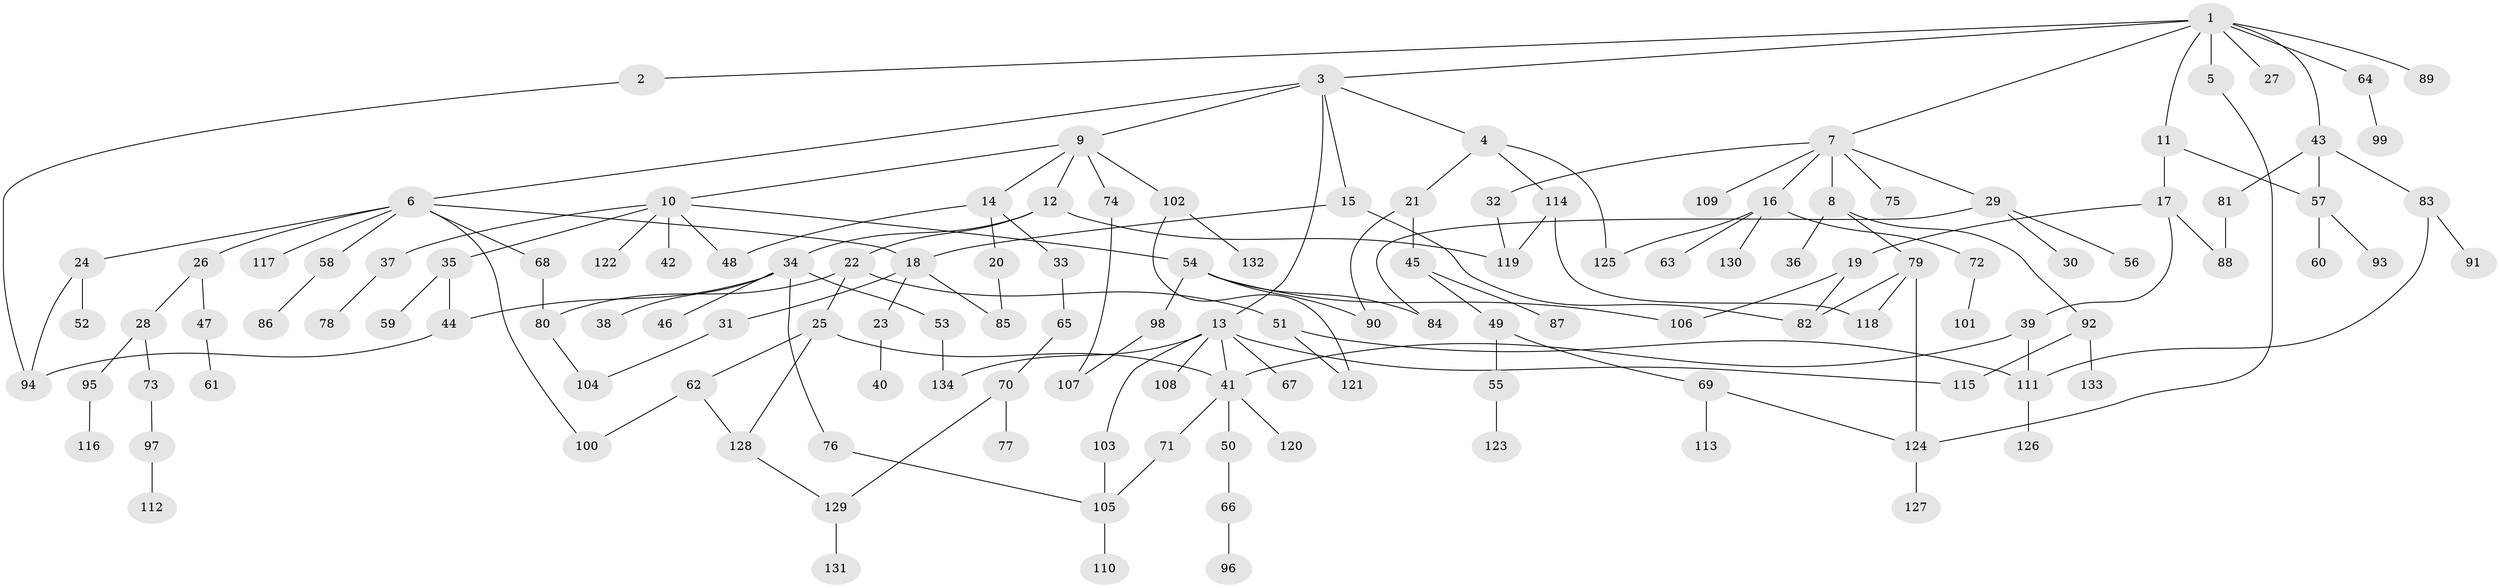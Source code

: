// Generated by graph-tools (version 1.1) at 2025/49/03/09/25 03:49:20]
// undirected, 134 vertices, 167 edges
graph export_dot {
graph [start="1"]
  node [color=gray90,style=filled];
  1;
  2;
  3;
  4;
  5;
  6;
  7;
  8;
  9;
  10;
  11;
  12;
  13;
  14;
  15;
  16;
  17;
  18;
  19;
  20;
  21;
  22;
  23;
  24;
  25;
  26;
  27;
  28;
  29;
  30;
  31;
  32;
  33;
  34;
  35;
  36;
  37;
  38;
  39;
  40;
  41;
  42;
  43;
  44;
  45;
  46;
  47;
  48;
  49;
  50;
  51;
  52;
  53;
  54;
  55;
  56;
  57;
  58;
  59;
  60;
  61;
  62;
  63;
  64;
  65;
  66;
  67;
  68;
  69;
  70;
  71;
  72;
  73;
  74;
  75;
  76;
  77;
  78;
  79;
  80;
  81;
  82;
  83;
  84;
  85;
  86;
  87;
  88;
  89;
  90;
  91;
  92;
  93;
  94;
  95;
  96;
  97;
  98;
  99;
  100;
  101;
  102;
  103;
  104;
  105;
  106;
  107;
  108;
  109;
  110;
  111;
  112;
  113;
  114;
  115;
  116;
  117;
  118;
  119;
  120;
  121;
  122;
  123;
  124;
  125;
  126;
  127;
  128;
  129;
  130;
  131;
  132;
  133;
  134;
  1 -- 2;
  1 -- 3;
  1 -- 5;
  1 -- 7;
  1 -- 11;
  1 -- 27;
  1 -- 43;
  1 -- 64;
  1 -- 89;
  2 -- 94;
  3 -- 4;
  3 -- 6;
  3 -- 9;
  3 -- 13;
  3 -- 15;
  4 -- 21;
  4 -- 114;
  4 -- 125;
  5 -- 124;
  6 -- 18;
  6 -- 24;
  6 -- 26;
  6 -- 58;
  6 -- 68;
  6 -- 117;
  6 -- 100;
  7 -- 8;
  7 -- 16;
  7 -- 29;
  7 -- 32;
  7 -- 75;
  7 -- 109;
  8 -- 36;
  8 -- 79;
  8 -- 92;
  9 -- 10;
  9 -- 12;
  9 -- 14;
  9 -- 74;
  9 -- 102;
  10 -- 35;
  10 -- 37;
  10 -- 42;
  10 -- 54;
  10 -- 122;
  10 -- 48;
  11 -- 17;
  11 -- 57;
  12 -- 22;
  12 -- 34;
  12 -- 119;
  13 -- 41;
  13 -- 67;
  13 -- 103;
  13 -- 108;
  13 -- 115;
  13 -- 134;
  14 -- 20;
  14 -- 33;
  14 -- 48;
  15 -- 82;
  15 -- 18;
  16 -- 63;
  16 -- 72;
  16 -- 130;
  16 -- 125;
  17 -- 19;
  17 -- 39;
  17 -- 88;
  18 -- 23;
  18 -- 31;
  18 -- 85;
  19 -- 106;
  19 -- 82;
  20 -- 85;
  21 -- 45;
  21 -- 90;
  22 -- 25;
  22 -- 51;
  22 -- 80;
  23 -- 40;
  24 -- 52;
  24 -- 94;
  25 -- 62;
  25 -- 128;
  25 -- 41;
  26 -- 28;
  26 -- 47;
  28 -- 73;
  28 -- 95;
  29 -- 30;
  29 -- 56;
  29 -- 84;
  31 -- 104;
  32 -- 119;
  33 -- 65;
  34 -- 38;
  34 -- 44;
  34 -- 46;
  34 -- 53;
  34 -- 76;
  35 -- 59;
  35 -- 44;
  37 -- 78;
  39 -- 111;
  39 -- 41;
  41 -- 50;
  41 -- 71;
  41 -- 120;
  43 -- 57;
  43 -- 81;
  43 -- 83;
  44 -- 94;
  45 -- 49;
  45 -- 87;
  47 -- 61;
  49 -- 55;
  49 -- 69;
  50 -- 66;
  51 -- 121;
  51 -- 111;
  53 -- 134;
  54 -- 84;
  54 -- 98;
  54 -- 106;
  54 -- 90;
  55 -- 123;
  57 -- 60;
  57 -- 93;
  58 -- 86;
  62 -- 100;
  62 -- 128;
  64 -- 99;
  65 -- 70;
  66 -- 96;
  68 -- 80;
  69 -- 113;
  69 -- 124;
  70 -- 77;
  70 -- 129;
  71 -- 105;
  72 -- 101;
  73 -- 97;
  74 -- 107;
  76 -- 105;
  79 -- 82;
  79 -- 118;
  79 -- 124;
  80 -- 104;
  81 -- 88;
  83 -- 91;
  83 -- 111;
  92 -- 133;
  92 -- 115;
  95 -- 116;
  97 -- 112;
  98 -- 107;
  102 -- 132;
  102 -- 121;
  103 -- 105;
  105 -- 110;
  111 -- 126;
  114 -- 118;
  114 -- 119;
  124 -- 127;
  128 -- 129;
  129 -- 131;
}
